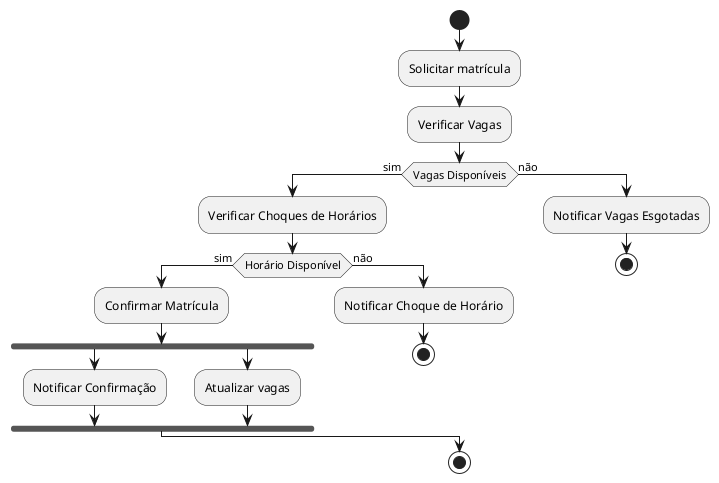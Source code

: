 @startuml "Agendar Consulta"

start
:Solicitar matrícula;
:Verificar Vagas;
if (Vagas Disponíveis) then (sim)
    :Verificar Choques de Horários;
    if (Horário Disponível) then (sim)
        :Confirmar Matrícula;
        fork
            :Notificar Confirmação;
        fork again
            :Atualizar vagas;
        end fork
    else (não)
        :Notificar Choque de Horário;
        stop
    end if
else (não)
    :Notificar Vagas Esgotadas;
    stop
end if
stop

@enduml